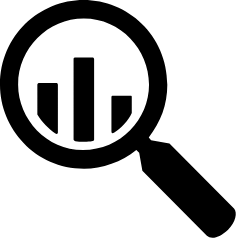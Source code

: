 <mxfile version="20.8.16" type="device"><diagram name="第 1 页" id="N3DsNhfCRm43ExesKhAM"><mxGraphModel dx="954" dy="717" grid="1" gridSize="10" guides="1" tooltips="1" connect="1" arrows="1" fold="1" page="1" pageScale="1" pageWidth="827" pageHeight="1169" math="0" shadow="0"><root><mxCell id="0"/><mxCell id="1" parent="0"/><mxCell id="YE2LFlnpoWz_B_eaSVOA-2" value="" style="sketch=0;html=1;aspect=fixed;strokeColor=none;shadow=0;align=center;verticalAlign=top;fillColor=#000000;shape=mxgraph.gcp2.big_query" vertex="1" parent="1"><mxGeometry x="300" y="230" width="118.8" height="120" as="geometry"/></mxCell></root></mxGraphModel></diagram></mxfile>
